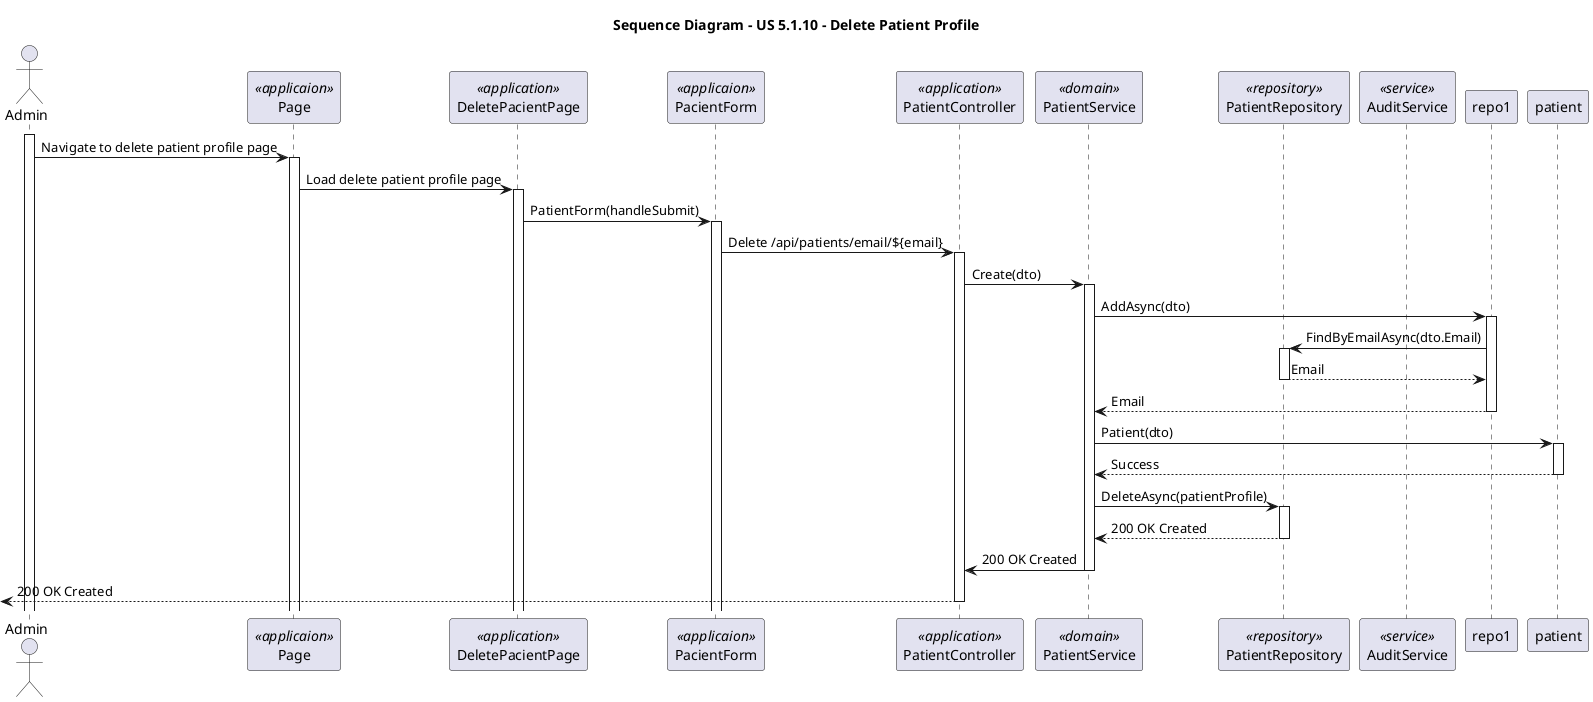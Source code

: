 @startuml
title Sequence Diagram - US 5.1.10 - Delete Patient Profile 

actor "Admin" as admin
participant "Page" as page <<applicaion>>
participant "DeletePacientPage" as pacientPage <<application>>
participant "PacientForm" as form <<applicaion>>
participant "PatientController" as con <<application>>
participant "PatientService" as service <<domain>>
participant "PatientRepository" as repo <<repository>>
participant "AuditService" as audit <<service>>

activate admin
admin -> page: Navigate to delete patient profile page
activate page 

page -> pacientPage : Load delete patient profile page
activate pacientPage

pacientPage -> form : PatientForm(handleSubmit)
activate form
form-> con: Delete /api/patients/email/${email}
activate con 
con -> service: Create(dto)
activate service
service -> repo1: AddAsync(dto)
activate repo1
repo1 -> repo: FindByEmailAsync(dto.Email)
activate repo
repo --> repo1: Email
deactivate repo
repo1 --> service: Email
deactivate repo1
service -> patient: Patient(dto)
activate patient
patient --> service: Success
deactivate patient
service -> repo: DeleteAsync(patientProfile)
activate repo
repo --> service: 200 OK Created
deactivate repo
service -> con: 200 OK Created
deactivate service
<-- con: 200 OK Created
deactivate con

@enduml